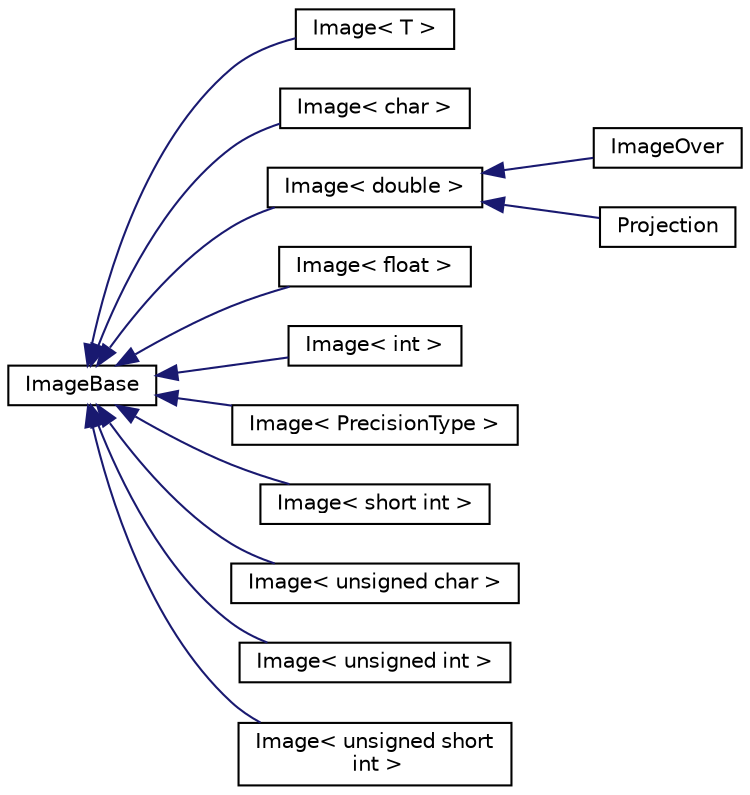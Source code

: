 digraph "Graphical Class Hierarchy"
{
  edge [fontname="Helvetica",fontsize="10",labelfontname="Helvetica",labelfontsize="10"];
  node [fontname="Helvetica",fontsize="10",shape=record];
  rankdir="LR";
  Node0 [label="ImageBase",height=0.2,width=0.4,color="black", fillcolor="white", style="filled",URL="$classImageBase.html",tooltip="Image base class. "];
  Node0 -> Node1 [dir="back",color="midnightblue",fontsize="10",style="solid",fontname="Helvetica"];
  Node1 [label="Image\< T \>",height=0.2,width=0.4,color="black", fillcolor="white", style="filled",URL="$classImage.html"];
  Node0 -> Node2 [dir="back",color="midnightblue",fontsize="10",style="solid",fontname="Helvetica"];
  Node2 [label="Image\< char \>",height=0.2,width=0.4,color="black", fillcolor="white", style="filled",URL="$classImage.html"];
  Node0 -> Node3 [dir="back",color="midnightblue",fontsize="10",style="solid",fontname="Helvetica"];
  Node3 [label="Image\< double \>",height=0.2,width=0.4,color="black", fillcolor="white", style="filled",URL="$classImage.html"];
  Node3 -> Node4 [dir="back",color="midnightblue",fontsize="10",style="solid",fontname="Helvetica"];
  Node4 [label="ImageOver",height=0.2,width=0.4,color="black", fillcolor="white", style="filled",URL="$classImageOver.html"];
  Node3 -> Node5 [dir="back",color="midnightblue",fontsize="10",style="solid",fontname="Helvetica"];
  Node5 [label="Projection",height=0.2,width=0.4,color="black", fillcolor="white", style="filled",URL="$classProjection.html"];
  Node0 -> Node6 [dir="back",color="midnightblue",fontsize="10",style="solid",fontname="Helvetica"];
  Node6 [label="Image\< float \>",height=0.2,width=0.4,color="black", fillcolor="white", style="filled",URL="$classImage.html"];
  Node0 -> Node7 [dir="back",color="midnightblue",fontsize="10",style="solid",fontname="Helvetica"];
  Node7 [label="Image\< int \>",height=0.2,width=0.4,color="black", fillcolor="white", style="filled",URL="$classImage.html"];
  Node0 -> Node8 [dir="back",color="midnightblue",fontsize="10",style="solid",fontname="Helvetica"];
  Node8 [label="Image\< PrecisionType \>",height=0.2,width=0.4,color="black", fillcolor="white", style="filled",URL="$classImage.html"];
  Node0 -> Node9 [dir="back",color="midnightblue",fontsize="10",style="solid",fontname="Helvetica"];
  Node9 [label="Image\< short int \>",height=0.2,width=0.4,color="black", fillcolor="white", style="filled",URL="$classImage.html"];
  Node0 -> Node10 [dir="back",color="midnightblue",fontsize="10",style="solid",fontname="Helvetica"];
  Node10 [label="Image\< unsigned char \>",height=0.2,width=0.4,color="black", fillcolor="white", style="filled",URL="$classImage.html"];
  Node0 -> Node11 [dir="back",color="midnightblue",fontsize="10",style="solid",fontname="Helvetica"];
  Node11 [label="Image\< unsigned int \>",height=0.2,width=0.4,color="black", fillcolor="white", style="filled",URL="$classImage.html"];
  Node0 -> Node12 [dir="back",color="midnightblue",fontsize="10",style="solid",fontname="Helvetica"];
  Node12 [label="Image\< unsigned short\l int \>",height=0.2,width=0.4,color="black", fillcolor="white", style="filled",URL="$classImage.html"];
}
